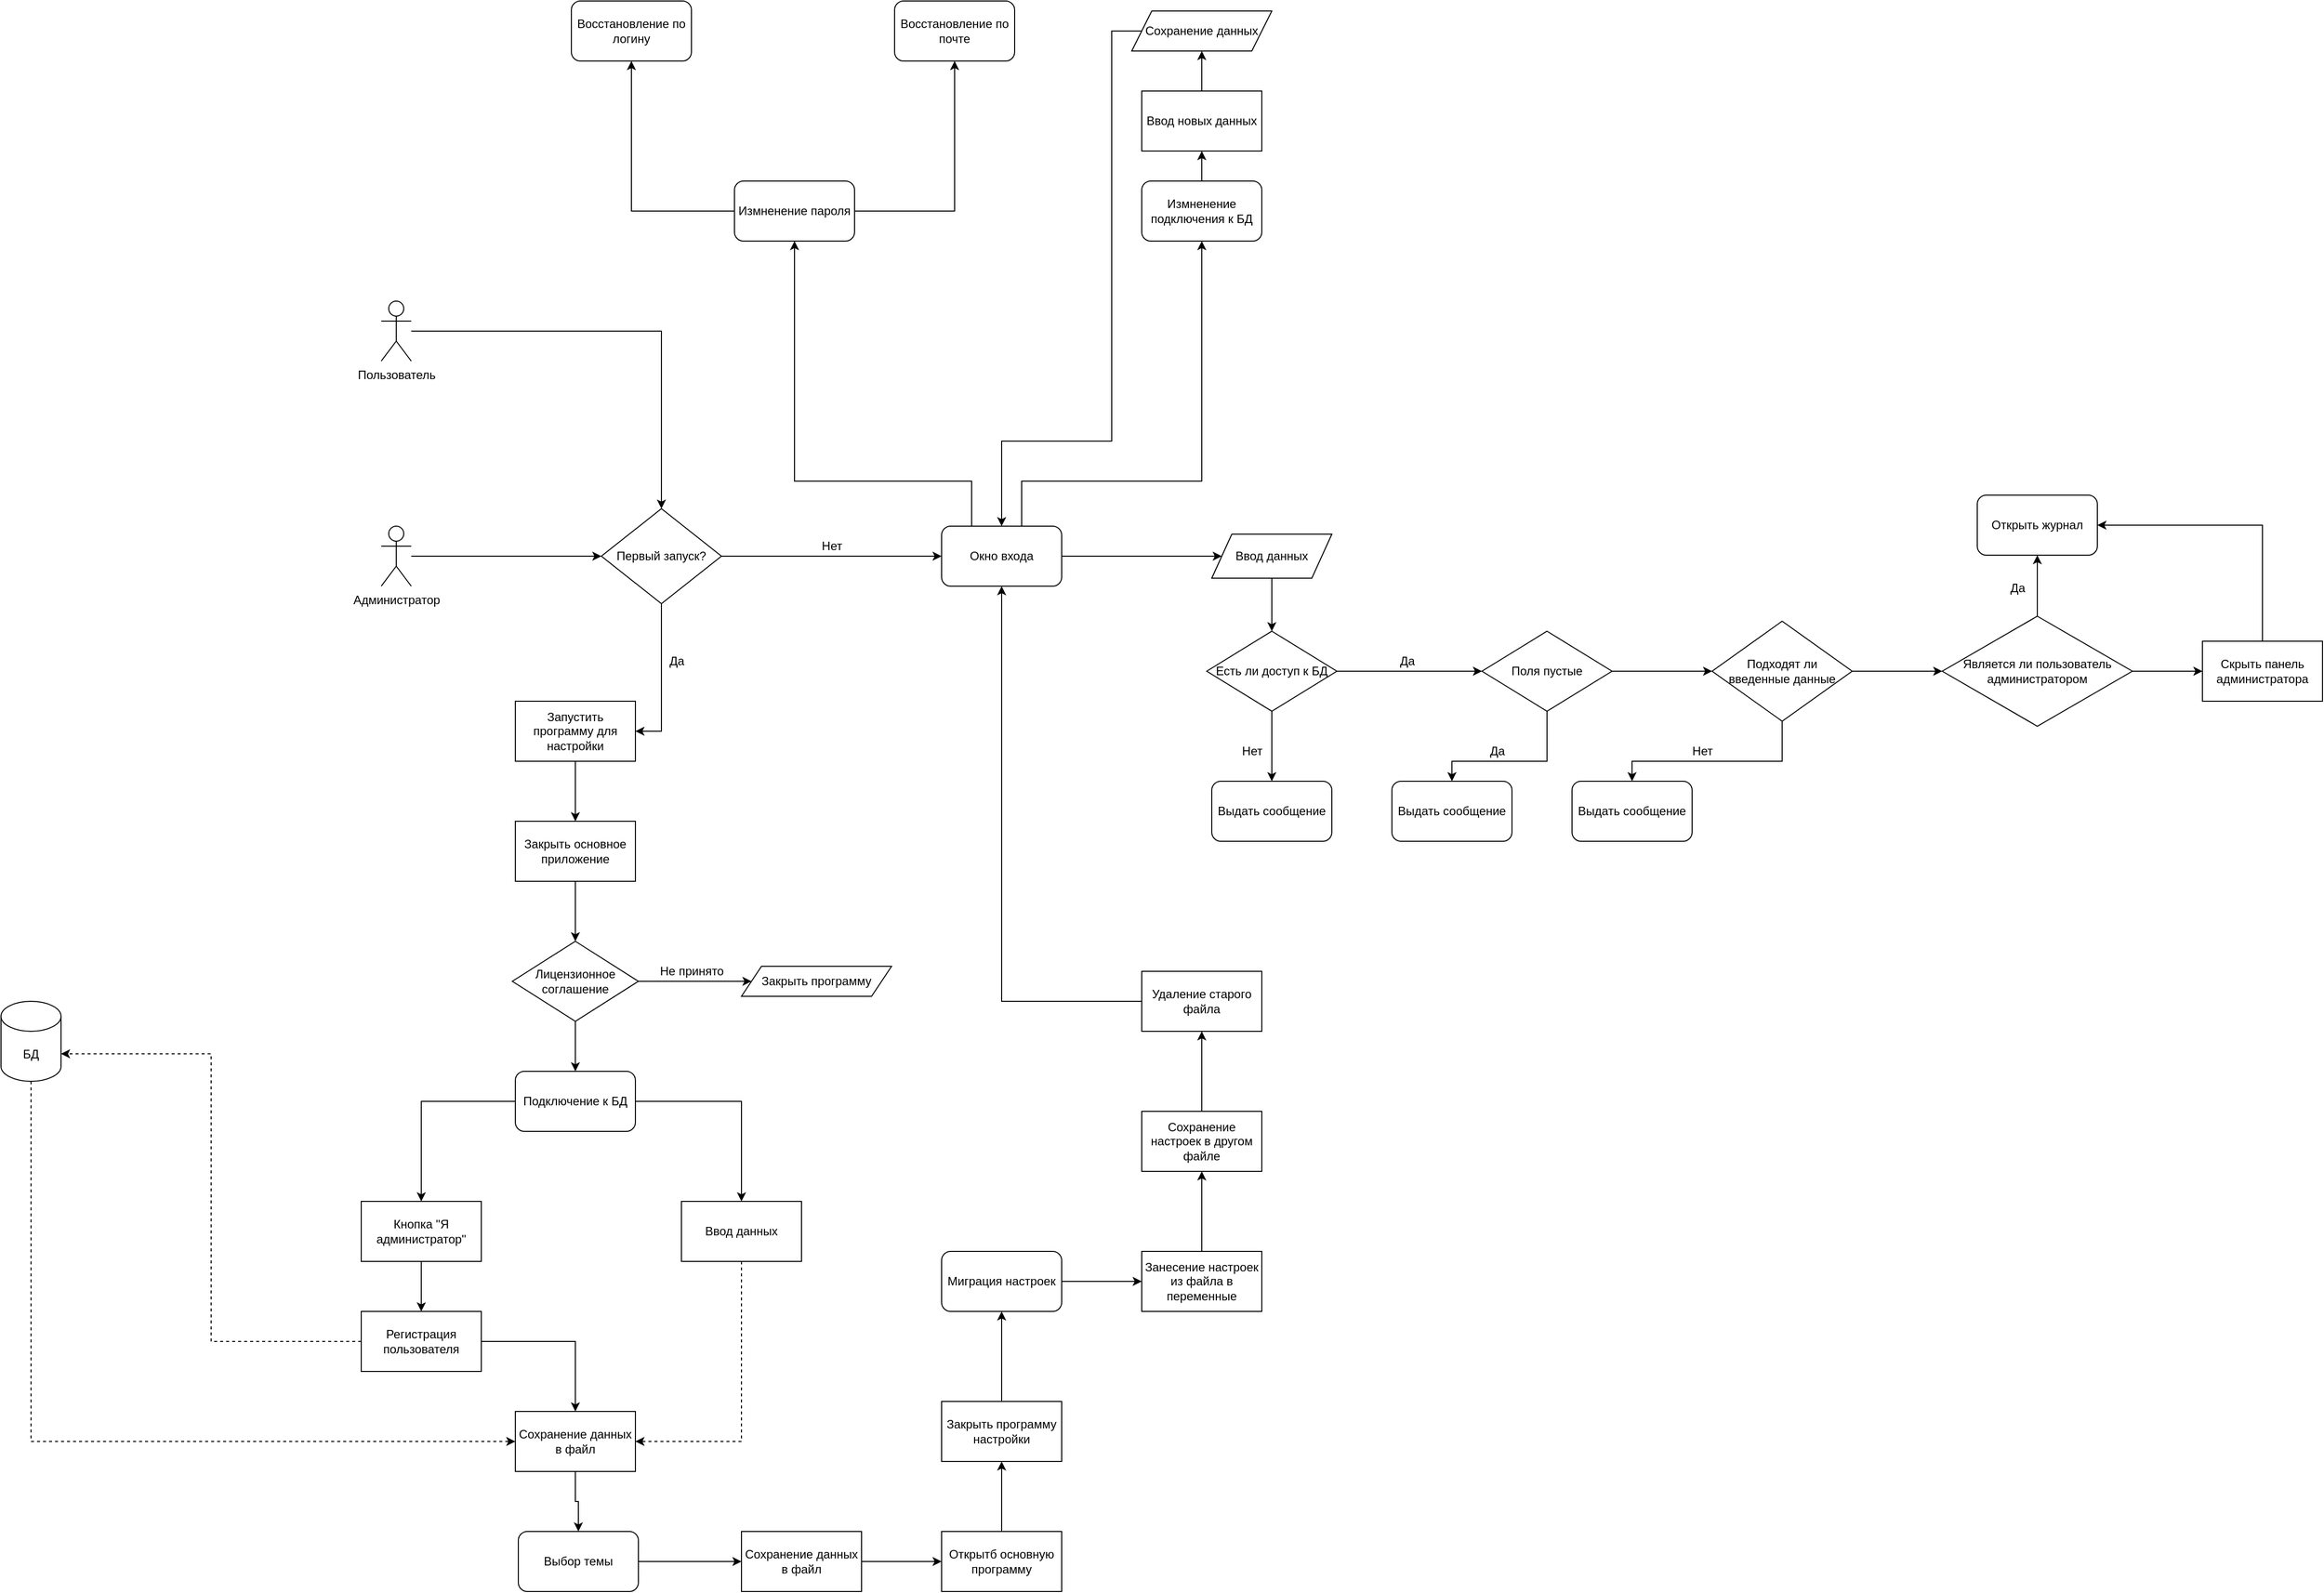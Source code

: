 <mxfile version="16.5.1" type="device"><diagram id="9CNdS9usKvHHv34EYRI7" name="Страница 1"><mxGraphModel dx="1872" dy="1071" grid="1" gridSize="10" guides="1" tooltips="1" connect="1" arrows="1" fold="1" page="1" pageScale="1" pageWidth="827" pageHeight="1169" math="0" shadow="0"><root><mxCell id="0"/><mxCell id="1" parent="0"/><mxCell id="NU9UJ8tJN-ehzKbrg0m7-15" style="edgeStyle=orthogonalEdgeStyle;rounded=0;orthogonalLoop=1;jettySize=auto;html=1;entryX=0.5;entryY=0;entryDx=0;entryDy=0;" edge="1" parent="1" source="NU9UJ8tJN-ehzKbrg0m7-1" target="NU9UJ8tJN-ehzKbrg0m7-3"><mxGeometry relative="1" as="geometry"/></mxCell><mxCell id="NU9UJ8tJN-ehzKbrg0m7-1" value="Пользователь" style="shape=umlActor;verticalLabelPosition=bottom;verticalAlign=top;html=1;outlineConnect=0;" vertex="1" parent="1"><mxGeometry x="160" y="330" width="30" height="60" as="geometry"/></mxCell><mxCell id="NU9UJ8tJN-ehzKbrg0m7-5" style="edgeStyle=orthogonalEdgeStyle;rounded=0;orthogonalLoop=1;jettySize=auto;html=1;entryX=0;entryY=0.5;entryDx=0;entryDy=0;" edge="1" parent="1" source="NU9UJ8tJN-ehzKbrg0m7-2" target="NU9UJ8tJN-ehzKbrg0m7-3"><mxGeometry relative="1" as="geometry"/></mxCell><mxCell id="NU9UJ8tJN-ehzKbrg0m7-2" value="Администратор" style="shape=umlActor;verticalLabelPosition=bottom;verticalAlign=top;html=1;outlineConnect=0;" vertex="1" parent="1"><mxGeometry x="160" y="555" width="30" height="60" as="geometry"/></mxCell><mxCell id="NU9UJ8tJN-ehzKbrg0m7-7" style="edgeStyle=orthogonalEdgeStyle;rounded=0;orthogonalLoop=1;jettySize=auto;html=1;entryX=1;entryY=0.5;entryDx=0;entryDy=0;" edge="1" parent="1" source="NU9UJ8tJN-ehzKbrg0m7-3" target="NU9UJ8tJN-ehzKbrg0m7-6"><mxGeometry relative="1" as="geometry"/></mxCell><mxCell id="NU9UJ8tJN-ehzKbrg0m7-57" style="edgeStyle=orthogonalEdgeStyle;rounded=0;orthogonalLoop=1;jettySize=auto;html=1;entryX=0;entryY=0.5;entryDx=0;entryDy=0;" edge="1" parent="1" source="NU9UJ8tJN-ehzKbrg0m7-3" target="NU9UJ8tJN-ehzKbrg0m7-56"><mxGeometry relative="1" as="geometry"/></mxCell><mxCell id="NU9UJ8tJN-ehzKbrg0m7-3" value="Первый запуск?" style="rhombus;whiteSpace=wrap;html=1;" vertex="1" parent="1"><mxGeometry x="380" y="537.5" width="120" height="95" as="geometry"/></mxCell><mxCell id="NU9UJ8tJN-ehzKbrg0m7-10" style="edgeStyle=orthogonalEdgeStyle;rounded=0;orthogonalLoop=1;jettySize=auto;html=1;entryX=0.5;entryY=0;entryDx=0;entryDy=0;" edge="1" parent="1" source="NU9UJ8tJN-ehzKbrg0m7-6" target="NU9UJ8tJN-ehzKbrg0m7-9"><mxGeometry relative="1" as="geometry"/></mxCell><mxCell id="NU9UJ8tJN-ehzKbrg0m7-6" value="Запустить программу для настройки" style="rounded=0;whiteSpace=wrap;html=1;" vertex="1" parent="1"><mxGeometry x="294" y="730" width="120" height="60" as="geometry"/></mxCell><mxCell id="NU9UJ8tJN-ehzKbrg0m7-8" value="Да" style="text;html=1;align=center;verticalAlign=middle;resizable=0;points=[];autosize=1;strokeColor=none;fillColor=none;" vertex="1" parent="1"><mxGeometry x="440" y="680" width="30" height="20" as="geometry"/></mxCell><mxCell id="NU9UJ8tJN-ehzKbrg0m7-14" style="edgeStyle=orthogonalEdgeStyle;rounded=0;orthogonalLoop=1;jettySize=auto;html=1;entryX=0.5;entryY=0;entryDx=0;entryDy=0;" edge="1" parent="1" source="NU9UJ8tJN-ehzKbrg0m7-9" target="NU9UJ8tJN-ehzKbrg0m7-13"><mxGeometry relative="1" as="geometry"/></mxCell><mxCell id="NU9UJ8tJN-ehzKbrg0m7-9" value="Закрыть основное приложение" style="rounded=0;whiteSpace=wrap;html=1;" vertex="1" parent="1"><mxGeometry x="294" y="850" width="120" height="60" as="geometry"/></mxCell><mxCell id="NU9UJ8tJN-ehzKbrg0m7-18" style="edgeStyle=orthogonalEdgeStyle;rounded=0;orthogonalLoop=1;jettySize=auto;html=1;entryX=0;entryY=0.5;entryDx=0;entryDy=0;" edge="1" parent="1" source="NU9UJ8tJN-ehzKbrg0m7-13" target="NU9UJ8tJN-ehzKbrg0m7-17"><mxGeometry relative="1" as="geometry"/></mxCell><mxCell id="NU9UJ8tJN-ehzKbrg0m7-22" style="edgeStyle=orthogonalEdgeStyle;rounded=0;orthogonalLoop=1;jettySize=auto;html=1;entryX=0.5;entryY=0;entryDx=0;entryDy=0;" edge="1" parent="1" source="NU9UJ8tJN-ehzKbrg0m7-13" target="NU9UJ8tJN-ehzKbrg0m7-21"><mxGeometry relative="1" as="geometry"/></mxCell><mxCell id="NU9UJ8tJN-ehzKbrg0m7-13" value="Лицензионное соглашение" style="rhombus;whiteSpace=wrap;html=1;" vertex="1" parent="1"><mxGeometry x="291" y="970" width="126" height="80" as="geometry"/></mxCell><mxCell id="NU9UJ8tJN-ehzKbrg0m7-17" value="Закрыть программу" style="shape=parallelogram;perimeter=parallelogramPerimeter;whiteSpace=wrap;html=1;fixedSize=1;" vertex="1" parent="1"><mxGeometry x="520" y="995" width="150" height="30" as="geometry"/></mxCell><mxCell id="NU9UJ8tJN-ehzKbrg0m7-19" value="Не принято" style="text;html=1;align=center;verticalAlign=middle;resizable=0;points=[];autosize=1;strokeColor=none;fillColor=none;" vertex="1" parent="1"><mxGeometry x="430" y="990" width="80" height="20" as="geometry"/></mxCell><mxCell id="NU9UJ8tJN-ehzKbrg0m7-26" style="edgeStyle=orthogonalEdgeStyle;rounded=0;orthogonalLoop=1;jettySize=auto;html=1;entryX=0.5;entryY=0;entryDx=0;entryDy=0;" edge="1" parent="1" source="NU9UJ8tJN-ehzKbrg0m7-21" target="NU9UJ8tJN-ehzKbrg0m7-25"><mxGeometry relative="1" as="geometry"/></mxCell><mxCell id="NU9UJ8tJN-ehzKbrg0m7-32" style="edgeStyle=orthogonalEdgeStyle;rounded=0;orthogonalLoop=1;jettySize=auto;html=1;entryX=0.5;entryY=0;entryDx=0;entryDy=0;" edge="1" parent="1" source="NU9UJ8tJN-ehzKbrg0m7-21" target="NU9UJ8tJN-ehzKbrg0m7-31"><mxGeometry relative="1" as="geometry"/></mxCell><mxCell id="NU9UJ8tJN-ehzKbrg0m7-21" value="Подключение к БД" style="rounded=1;whiteSpace=wrap;html=1;" vertex="1" parent="1"><mxGeometry x="294" y="1100" width="120" height="60" as="geometry"/></mxCell><mxCell id="NU9UJ8tJN-ehzKbrg0m7-40" style="edgeStyle=orthogonalEdgeStyle;rounded=0;orthogonalLoop=1;jettySize=auto;html=1;entryX=0;entryY=0.5;entryDx=0;entryDy=0;" edge="1" parent="1" source="NU9UJ8tJN-ehzKbrg0m7-24" target="NU9UJ8tJN-ehzKbrg0m7-39"><mxGeometry relative="1" as="geometry"/></mxCell><mxCell id="NU9UJ8tJN-ehzKbrg0m7-24" value="Выбор темы" style="rounded=1;whiteSpace=wrap;html=1;" vertex="1" parent="1"><mxGeometry x="297" y="1560" width="120" height="60" as="geometry"/></mxCell><mxCell id="NU9UJ8tJN-ehzKbrg0m7-28" style="edgeStyle=orthogonalEdgeStyle;rounded=0;orthogonalLoop=1;jettySize=auto;html=1;entryX=0.5;entryY=0;entryDx=0;entryDy=0;" edge="1" parent="1" source="NU9UJ8tJN-ehzKbrg0m7-25" target="NU9UJ8tJN-ehzKbrg0m7-27"><mxGeometry relative="1" as="geometry"/></mxCell><mxCell id="NU9UJ8tJN-ehzKbrg0m7-25" value="Кнопка &quot;Я администратор&quot;" style="rounded=0;whiteSpace=wrap;html=1;" vertex="1" parent="1"><mxGeometry x="140" y="1230" width="120" height="60" as="geometry"/></mxCell><mxCell id="NU9UJ8tJN-ehzKbrg0m7-34" style="edgeStyle=orthogonalEdgeStyle;rounded=0;orthogonalLoop=1;jettySize=auto;html=1;entryX=0.5;entryY=0;entryDx=0;entryDy=0;" edge="1" parent="1" source="NU9UJ8tJN-ehzKbrg0m7-27" target="NU9UJ8tJN-ehzKbrg0m7-33"><mxGeometry relative="1" as="geometry"/></mxCell><mxCell id="NU9UJ8tJN-ehzKbrg0m7-35" style="edgeStyle=orthogonalEdgeStyle;rounded=0;orthogonalLoop=1;jettySize=auto;html=1;entryX=1;entryY=0;entryDx=0;entryDy=52.5;entryPerimeter=0;dashed=1;" edge="1" parent="1" source="NU9UJ8tJN-ehzKbrg0m7-27" target="NU9UJ8tJN-ehzKbrg0m7-29"><mxGeometry relative="1" as="geometry"/></mxCell><mxCell id="NU9UJ8tJN-ehzKbrg0m7-27" value="Регистрация пользователя" style="rounded=0;whiteSpace=wrap;html=1;" vertex="1" parent="1"><mxGeometry x="140" y="1340" width="120" height="60" as="geometry"/></mxCell><mxCell id="NU9UJ8tJN-ehzKbrg0m7-36" style="edgeStyle=orthogonalEdgeStyle;rounded=0;orthogonalLoop=1;jettySize=auto;html=1;entryX=0;entryY=0.5;entryDx=0;entryDy=0;dashed=1;" edge="1" parent="1" source="NU9UJ8tJN-ehzKbrg0m7-29" target="NU9UJ8tJN-ehzKbrg0m7-33"><mxGeometry relative="1" as="geometry"><Array as="points"><mxPoint x="-190" y="1470"/></Array></mxGeometry></mxCell><mxCell id="NU9UJ8tJN-ehzKbrg0m7-29" value="БД" style="shape=cylinder3;whiteSpace=wrap;html=1;boundedLbl=1;backgroundOutline=1;size=15;" vertex="1" parent="1"><mxGeometry x="-220" y="1030" width="60" height="80" as="geometry"/></mxCell><mxCell id="NU9UJ8tJN-ehzKbrg0m7-37" style="edgeStyle=orthogonalEdgeStyle;rounded=0;orthogonalLoop=1;jettySize=auto;html=1;entryX=1;entryY=0.5;entryDx=0;entryDy=0;dashed=1;" edge="1" parent="1" source="NU9UJ8tJN-ehzKbrg0m7-31" target="NU9UJ8tJN-ehzKbrg0m7-33"><mxGeometry relative="1" as="geometry"><Array as="points"><mxPoint x="520" y="1470"/></Array></mxGeometry></mxCell><mxCell id="NU9UJ8tJN-ehzKbrg0m7-31" value="Ввод данных" style="rounded=0;whiteSpace=wrap;html=1;" vertex="1" parent="1"><mxGeometry x="460" y="1230" width="120" height="60" as="geometry"/></mxCell><mxCell id="NU9UJ8tJN-ehzKbrg0m7-38" style="edgeStyle=orthogonalEdgeStyle;rounded=0;orthogonalLoop=1;jettySize=auto;html=1;entryX=0.5;entryY=0;entryDx=0;entryDy=0;" edge="1" parent="1" source="NU9UJ8tJN-ehzKbrg0m7-33" target="NU9UJ8tJN-ehzKbrg0m7-24"><mxGeometry relative="1" as="geometry"/></mxCell><mxCell id="NU9UJ8tJN-ehzKbrg0m7-33" value="Сохранение данных в файл" style="rounded=0;whiteSpace=wrap;html=1;" vertex="1" parent="1"><mxGeometry x="294" y="1440" width="120" height="60" as="geometry"/></mxCell><mxCell id="NU9UJ8tJN-ehzKbrg0m7-42" style="edgeStyle=orthogonalEdgeStyle;rounded=0;orthogonalLoop=1;jettySize=auto;html=1;entryX=0;entryY=0.5;entryDx=0;entryDy=0;" edge="1" parent="1" source="NU9UJ8tJN-ehzKbrg0m7-39" target="NU9UJ8tJN-ehzKbrg0m7-41"><mxGeometry relative="1" as="geometry"/></mxCell><mxCell id="NU9UJ8tJN-ehzKbrg0m7-39" value="Сохранение данных в файл" style="rounded=0;whiteSpace=wrap;html=1;" vertex="1" parent="1"><mxGeometry x="520" y="1560" width="120" height="60" as="geometry"/></mxCell><mxCell id="NU9UJ8tJN-ehzKbrg0m7-44" style="edgeStyle=orthogonalEdgeStyle;rounded=0;orthogonalLoop=1;jettySize=auto;html=1;entryX=0.5;entryY=1;entryDx=0;entryDy=0;" edge="1" parent="1" source="NU9UJ8tJN-ehzKbrg0m7-41" target="NU9UJ8tJN-ehzKbrg0m7-43"><mxGeometry relative="1" as="geometry"/></mxCell><mxCell id="NU9UJ8tJN-ehzKbrg0m7-41" value="Открытб основную программу" style="rounded=0;whiteSpace=wrap;html=1;" vertex="1" parent="1"><mxGeometry x="720" y="1560" width="120" height="60" as="geometry"/></mxCell><mxCell id="NU9UJ8tJN-ehzKbrg0m7-47" style="edgeStyle=orthogonalEdgeStyle;rounded=0;orthogonalLoop=1;jettySize=auto;html=1;entryX=0.5;entryY=1;entryDx=0;entryDy=0;" edge="1" parent="1" source="NU9UJ8tJN-ehzKbrg0m7-43" target="NU9UJ8tJN-ehzKbrg0m7-46"><mxGeometry relative="1" as="geometry"/></mxCell><mxCell id="NU9UJ8tJN-ehzKbrg0m7-43" value="&lt;span&gt;Закрыть программу настройки&lt;/span&gt;" style="rounded=0;whiteSpace=wrap;html=1;" vertex="1" parent="1"><mxGeometry x="720" y="1430" width="120" height="60" as="geometry"/></mxCell><mxCell id="NU9UJ8tJN-ehzKbrg0m7-49" style="edgeStyle=orthogonalEdgeStyle;rounded=0;orthogonalLoop=1;jettySize=auto;html=1;entryX=0;entryY=0.5;entryDx=0;entryDy=0;" edge="1" parent="1" source="NU9UJ8tJN-ehzKbrg0m7-46" target="NU9UJ8tJN-ehzKbrg0m7-48"><mxGeometry relative="1" as="geometry"/></mxCell><mxCell id="NU9UJ8tJN-ehzKbrg0m7-46" value="Миграция настроек" style="rounded=1;whiteSpace=wrap;html=1;" vertex="1" parent="1"><mxGeometry x="720" y="1280" width="120" height="60" as="geometry"/></mxCell><mxCell id="NU9UJ8tJN-ehzKbrg0m7-51" style="edgeStyle=orthogonalEdgeStyle;rounded=0;orthogonalLoop=1;jettySize=auto;html=1;entryX=0.5;entryY=1;entryDx=0;entryDy=0;" edge="1" parent="1" source="NU9UJ8tJN-ehzKbrg0m7-48" target="NU9UJ8tJN-ehzKbrg0m7-50"><mxGeometry relative="1" as="geometry"/></mxCell><mxCell id="NU9UJ8tJN-ehzKbrg0m7-48" value="Занесение настроек из файла в переменные" style="rounded=0;whiteSpace=wrap;html=1;" vertex="1" parent="1"><mxGeometry x="920" y="1280" width="120" height="60" as="geometry"/></mxCell><mxCell id="NU9UJ8tJN-ehzKbrg0m7-53" style="edgeStyle=orthogonalEdgeStyle;rounded=0;orthogonalLoop=1;jettySize=auto;html=1;entryX=0.5;entryY=1;entryDx=0;entryDy=0;" edge="1" parent="1" source="NU9UJ8tJN-ehzKbrg0m7-50" target="NU9UJ8tJN-ehzKbrg0m7-52"><mxGeometry relative="1" as="geometry"/></mxCell><mxCell id="NU9UJ8tJN-ehzKbrg0m7-50" value="Сохранение настроек в другом файле" style="rounded=0;whiteSpace=wrap;html=1;" vertex="1" parent="1"><mxGeometry x="920" y="1140" width="120" height="60" as="geometry"/></mxCell><mxCell id="NU9UJ8tJN-ehzKbrg0m7-55" style="edgeStyle=orthogonalEdgeStyle;rounded=0;orthogonalLoop=1;jettySize=auto;html=1;entryX=0.5;entryY=1;entryDx=0;entryDy=0;" edge="1" parent="1" source="NU9UJ8tJN-ehzKbrg0m7-52" target="NU9UJ8tJN-ehzKbrg0m7-56"><mxGeometry relative="1" as="geometry"><mxPoint x="840" y="585" as="targetPoint"/><Array as="points"><mxPoint x="780" y="1030"/></Array></mxGeometry></mxCell><mxCell id="NU9UJ8tJN-ehzKbrg0m7-52" value="Удаление старого файла" style="rounded=0;whiteSpace=wrap;html=1;" vertex="1" parent="1"><mxGeometry x="920" y="1000" width="120" height="60" as="geometry"/></mxCell><mxCell id="NU9UJ8tJN-ehzKbrg0m7-60" style="edgeStyle=orthogonalEdgeStyle;rounded=0;orthogonalLoop=1;jettySize=auto;html=1;exitX=0.25;exitY=0;exitDx=0;exitDy=0;entryX=0.5;entryY=1;entryDx=0;entryDy=0;" edge="1" parent="1" source="NU9UJ8tJN-ehzKbrg0m7-56" target="NU9UJ8tJN-ehzKbrg0m7-59"><mxGeometry relative="1" as="geometry"><Array as="points"><mxPoint x="750" y="510"/><mxPoint x="573" y="510"/></Array></mxGeometry></mxCell><mxCell id="NU9UJ8tJN-ehzKbrg0m7-66" style="edgeStyle=orthogonalEdgeStyle;rounded=0;orthogonalLoop=1;jettySize=auto;html=1;entryX=0.5;entryY=1;entryDx=0;entryDy=0;exitX=0.75;exitY=0;exitDx=0;exitDy=0;" edge="1" parent="1" source="NU9UJ8tJN-ehzKbrg0m7-56" target="NU9UJ8tJN-ehzKbrg0m7-65"><mxGeometry relative="1" as="geometry"><Array as="points"><mxPoint x="800" y="555"/><mxPoint x="800" y="510"/><mxPoint x="980" y="510"/></Array></mxGeometry></mxCell><mxCell id="NU9UJ8tJN-ehzKbrg0m7-75" style="edgeStyle=orthogonalEdgeStyle;rounded=0;orthogonalLoop=1;jettySize=auto;html=1;entryX=0;entryY=0.5;entryDx=0;entryDy=0;" edge="1" parent="1" source="NU9UJ8tJN-ehzKbrg0m7-56" target="NU9UJ8tJN-ehzKbrg0m7-74"><mxGeometry relative="1" as="geometry"/></mxCell><mxCell id="NU9UJ8tJN-ehzKbrg0m7-56" value="Окно входа" style="rounded=1;whiteSpace=wrap;html=1;" vertex="1" parent="1"><mxGeometry x="720" y="555" width="120" height="60" as="geometry"/></mxCell><mxCell id="NU9UJ8tJN-ehzKbrg0m7-58" value="Нет" style="text;html=1;align=center;verticalAlign=middle;resizable=0;points=[];autosize=1;strokeColor=none;fillColor=none;" vertex="1" parent="1"><mxGeometry x="590" y="565" width="40" height="20" as="geometry"/></mxCell><mxCell id="NU9UJ8tJN-ehzKbrg0m7-63" style="edgeStyle=orthogonalEdgeStyle;rounded=0;orthogonalLoop=1;jettySize=auto;html=1;entryX=0.5;entryY=1;entryDx=0;entryDy=0;" edge="1" parent="1" source="NU9UJ8tJN-ehzKbrg0m7-59" target="NU9UJ8tJN-ehzKbrg0m7-61"><mxGeometry relative="1" as="geometry"/></mxCell><mxCell id="NU9UJ8tJN-ehzKbrg0m7-64" style="edgeStyle=orthogonalEdgeStyle;rounded=0;orthogonalLoop=1;jettySize=auto;html=1;entryX=0.5;entryY=1;entryDx=0;entryDy=0;" edge="1" parent="1" source="NU9UJ8tJN-ehzKbrg0m7-59" target="NU9UJ8tJN-ehzKbrg0m7-62"><mxGeometry relative="1" as="geometry"/></mxCell><mxCell id="NU9UJ8tJN-ehzKbrg0m7-59" value="Измненение пароля" style="rounded=1;whiteSpace=wrap;html=1;" vertex="1" parent="1"><mxGeometry x="513" y="210" width="120" height="60" as="geometry"/></mxCell><mxCell id="NU9UJ8tJN-ehzKbrg0m7-61" value="Восстановление по логину" style="rounded=1;whiteSpace=wrap;html=1;" vertex="1" parent="1"><mxGeometry x="350" y="30" width="120" height="60" as="geometry"/></mxCell><mxCell id="NU9UJ8tJN-ehzKbrg0m7-62" value="Восстановление по почте" style="rounded=1;whiteSpace=wrap;html=1;" vertex="1" parent="1"><mxGeometry x="673" y="30" width="120" height="60" as="geometry"/></mxCell><mxCell id="NU9UJ8tJN-ehzKbrg0m7-71" style="edgeStyle=orthogonalEdgeStyle;rounded=0;orthogonalLoop=1;jettySize=auto;html=1;exitX=0.5;exitY=0;exitDx=0;exitDy=0;entryX=0.5;entryY=1;entryDx=0;entryDy=0;" edge="1" parent="1" source="NU9UJ8tJN-ehzKbrg0m7-65" target="NU9UJ8tJN-ehzKbrg0m7-68"><mxGeometry relative="1" as="geometry"/></mxCell><mxCell id="NU9UJ8tJN-ehzKbrg0m7-65" value="Измненение подключения к БД" style="rounded=1;whiteSpace=wrap;html=1;" vertex="1" parent="1"><mxGeometry x="920" y="210" width="120" height="60" as="geometry"/></mxCell><mxCell id="NU9UJ8tJN-ehzKbrg0m7-70" style="edgeStyle=orthogonalEdgeStyle;rounded=0;orthogonalLoop=1;jettySize=auto;html=1;entryX=0.5;entryY=1;entryDx=0;entryDy=0;" edge="1" parent="1" source="NU9UJ8tJN-ehzKbrg0m7-68" target="NU9UJ8tJN-ehzKbrg0m7-69"><mxGeometry relative="1" as="geometry"/></mxCell><mxCell id="NU9UJ8tJN-ehzKbrg0m7-68" value="Ввод новых данных" style="rounded=0;whiteSpace=wrap;html=1;" vertex="1" parent="1"><mxGeometry x="920" y="120" width="120" height="60" as="geometry"/></mxCell><mxCell id="NU9UJ8tJN-ehzKbrg0m7-73" style="edgeStyle=orthogonalEdgeStyle;rounded=0;orthogonalLoop=1;jettySize=auto;html=1;entryX=0.5;entryY=0;entryDx=0;entryDy=0;" edge="1" parent="1" source="NU9UJ8tJN-ehzKbrg0m7-69" target="NU9UJ8tJN-ehzKbrg0m7-56"><mxGeometry relative="1" as="geometry"><Array as="points"><mxPoint x="890" y="60"/><mxPoint x="890" y="470"/><mxPoint x="780" y="470"/></Array></mxGeometry></mxCell><mxCell id="NU9UJ8tJN-ehzKbrg0m7-69" value="&lt;span&gt;Сохранение данных&lt;/span&gt;" style="shape=parallelogram;perimeter=parallelogramPerimeter;whiteSpace=wrap;html=1;fixedSize=1;" vertex="1" parent="1"><mxGeometry x="910" y="40" width="140" height="40" as="geometry"/></mxCell><mxCell id="NU9UJ8tJN-ehzKbrg0m7-77" style="edgeStyle=orthogonalEdgeStyle;rounded=0;orthogonalLoop=1;jettySize=auto;html=1;entryX=0.5;entryY=0;entryDx=0;entryDy=0;" edge="1" parent="1" source="NU9UJ8tJN-ehzKbrg0m7-74" target="NU9UJ8tJN-ehzKbrg0m7-76"><mxGeometry relative="1" as="geometry"/></mxCell><mxCell id="NU9UJ8tJN-ehzKbrg0m7-74" value="Ввод данных" style="shape=parallelogram;perimeter=parallelogramPerimeter;whiteSpace=wrap;html=1;fixedSize=1;" vertex="1" parent="1"><mxGeometry x="990" y="563" width="120" height="44" as="geometry"/></mxCell><mxCell id="NU9UJ8tJN-ehzKbrg0m7-79" style="edgeStyle=orthogonalEdgeStyle;rounded=0;orthogonalLoop=1;jettySize=auto;html=1;entryX=0.5;entryY=0;entryDx=0;entryDy=0;" edge="1" parent="1" source="NU9UJ8tJN-ehzKbrg0m7-76" target="NU9UJ8tJN-ehzKbrg0m7-78"><mxGeometry relative="1" as="geometry"/></mxCell><mxCell id="NU9UJ8tJN-ehzKbrg0m7-100" style="edgeStyle=orthogonalEdgeStyle;rounded=0;orthogonalLoop=1;jettySize=auto;html=1;entryX=0;entryY=0.5;entryDx=0;entryDy=0;" edge="1" parent="1" source="NU9UJ8tJN-ehzKbrg0m7-76" target="NU9UJ8tJN-ehzKbrg0m7-99"><mxGeometry relative="1" as="geometry"/></mxCell><mxCell id="NU9UJ8tJN-ehzKbrg0m7-76" value="Есть ли доступ к БД" style="rhombus;whiteSpace=wrap;html=1;" vertex="1" parent="1"><mxGeometry x="985" y="660" width="130" height="80" as="geometry"/></mxCell><mxCell id="NU9UJ8tJN-ehzKbrg0m7-78" value="Выдать сообщение" style="rounded=1;whiteSpace=wrap;html=1;" vertex="1" parent="1"><mxGeometry x="990" y="810" width="120" height="60" as="geometry"/></mxCell><mxCell id="NU9UJ8tJN-ehzKbrg0m7-80" value="Да" style="text;html=1;align=center;verticalAlign=middle;resizable=0;points=[];autosize=1;strokeColor=none;fillColor=none;" vertex="1" parent="1"><mxGeometry x="1170" y="680" width="30" height="20" as="geometry"/></mxCell><mxCell id="NU9UJ8tJN-ehzKbrg0m7-105" style="edgeStyle=orthogonalEdgeStyle;rounded=0;orthogonalLoop=1;jettySize=auto;html=1;entryX=0.5;entryY=1;entryDx=0;entryDy=0;" edge="1" parent="1" source="NU9UJ8tJN-ehzKbrg0m7-82" target="NU9UJ8tJN-ehzKbrg0m7-104"><mxGeometry relative="1" as="geometry"/></mxCell><mxCell id="NU9UJ8tJN-ehzKbrg0m7-107" style="edgeStyle=orthogonalEdgeStyle;rounded=0;orthogonalLoop=1;jettySize=auto;html=1;entryX=0;entryY=0.5;entryDx=0;entryDy=0;" edge="1" parent="1" source="NU9UJ8tJN-ehzKbrg0m7-82" target="NU9UJ8tJN-ehzKbrg0m7-106"><mxGeometry relative="1" as="geometry"/></mxCell><mxCell id="NU9UJ8tJN-ehzKbrg0m7-82" value="Является ли пользователь администратором" style="rhombus;whiteSpace=wrap;html=1;" vertex="1" parent="1"><mxGeometry x="1720" y="645" width="190" height="110" as="geometry"/></mxCell><mxCell id="NU9UJ8tJN-ehzKbrg0m7-84" value="Нет" style="text;html=1;align=center;verticalAlign=middle;resizable=0;points=[];autosize=1;strokeColor=none;fillColor=none;" vertex="1" parent="1"><mxGeometry x="1010" y="770" width="40" height="20" as="geometry"/></mxCell><mxCell id="NU9UJ8tJN-ehzKbrg0m7-85" value="Выдать сообщение" style="rounded=1;whiteSpace=wrap;html=1;" vertex="1" parent="1"><mxGeometry x="1170" y="810" width="120" height="60" as="geometry"/></mxCell><mxCell id="NU9UJ8tJN-ehzKbrg0m7-87" value="Да" style="text;html=1;align=center;verticalAlign=middle;resizable=0;points=[];autosize=1;strokeColor=none;fillColor=none;" vertex="1" parent="1"><mxGeometry x="1260" y="770" width="30" height="20" as="geometry"/></mxCell><mxCell id="NU9UJ8tJN-ehzKbrg0m7-94" style="edgeStyle=orthogonalEdgeStyle;rounded=0;orthogonalLoop=1;jettySize=auto;html=1;entryX=0.5;entryY=0;entryDx=0;entryDy=0;" edge="1" parent="1" source="NU9UJ8tJN-ehzKbrg0m7-89" target="NU9UJ8tJN-ehzKbrg0m7-93"><mxGeometry relative="1" as="geometry"><Array as="points"><mxPoint x="1560" y="790"/><mxPoint x="1410" y="790"/></Array></mxGeometry></mxCell><mxCell id="NU9UJ8tJN-ehzKbrg0m7-103" style="edgeStyle=orthogonalEdgeStyle;rounded=0;orthogonalLoop=1;jettySize=auto;html=1;entryX=0;entryY=0.5;entryDx=0;entryDy=0;" edge="1" parent="1" source="NU9UJ8tJN-ehzKbrg0m7-89" target="NU9UJ8tJN-ehzKbrg0m7-82"><mxGeometry relative="1" as="geometry"/></mxCell><mxCell id="NU9UJ8tJN-ehzKbrg0m7-89" value="Подходят ли&lt;br&gt;введенные данные" style="rhombus;whiteSpace=wrap;html=1;" vertex="1" parent="1"><mxGeometry x="1490" y="650" width="140" height="100" as="geometry"/></mxCell><mxCell id="NU9UJ8tJN-ehzKbrg0m7-93" value="Выдать сообщение" style="rounded=1;whiteSpace=wrap;html=1;" vertex="1" parent="1"><mxGeometry x="1350" y="810" width="120" height="60" as="geometry"/></mxCell><mxCell id="NU9UJ8tJN-ehzKbrg0m7-95" value="Нет" style="text;html=1;align=center;verticalAlign=middle;resizable=0;points=[];autosize=1;strokeColor=none;fillColor=none;" vertex="1" parent="1"><mxGeometry x="1460" y="770" width="40" height="20" as="geometry"/></mxCell><mxCell id="NU9UJ8tJN-ehzKbrg0m7-96" value="Да" style="text;html=1;align=center;verticalAlign=middle;resizable=0;points=[];autosize=1;strokeColor=none;fillColor=none;" vertex="1" parent="1"><mxGeometry x="1780" y="607" width="30" height="20" as="geometry"/></mxCell><mxCell id="NU9UJ8tJN-ehzKbrg0m7-101" style="edgeStyle=orthogonalEdgeStyle;rounded=0;orthogonalLoop=1;jettySize=auto;html=1;entryX=0.5;entryY=0;entryDx=0;entryDy=0;" edge="1" parent="1" source="NU9UJ8tJN-ehzKbrg0m7-99" target="NU9UJ8tJN-ehzKbrg0m7-85"><mxGeometry relative="1" as="geometry"><Array as="points"><mxPoint x="1325" y="790"/><mxPoint x="1230" y="790"/></Array></mxGeometry></mxCell><mxCell id="NU9UJ8tJN-ehzKbrg0m7-102" style="edgeStyle=orthogonalEdgeStyle;rounded=0;orthogonalLoop=1;jettySize=auto;html=1;entryX=0;entryY=0.5;entryDx=0;entryDy=0;" edge="1" parent="1" source="NU9UJ8tJN-ehzKbrg0m7-99" target="NU9UJ8tJN-ehzKbrg0m7-89"><mxGeometry relative="1" as="geometry"/></mxCell><mxCell id="NU9UJ8tJN-ehzKbrg0m7-99" value="Поля пустые" style="rhombus;whiteSpace=wrap;html=1;" vertex="1" parent="1"><mxGeometry x="1260" y="660" width="130" height="80" as="geometry"/></mxCell><mxCell id="NU9UJ8tJN-ehzKbrg0m7-104" value="Открыть журнал" style="rounded=1;whiteSpace=wrap;html=1;" vertex="1" parent="1"><mxGeometry x="1755" y="524" width="120" height="60" as="geometry"/></mxCell><mxCell id="NU9UJ8tJN-ehzKbrg0m7-108" style="edgeStyle=orthogonalEdgeStyle;rounded=0;orthogonalLoop=1;jettySize=auto;html=1;entryX=1;entryY=0.5;entryDx=0;entryDy=0;" edge="1" parent="1" source="NU9UJ8tJN-ehzKbrg0m7-106" target="NU9UJ8tJN-ehzKbrg0m7-104"><mxGeometry relative="1" as="geometry"><Array as="points"><mxPoint x="2040" y="554"/></Array></mxGeometry></mxCell><mxCell id="NU9UJ8tJN-ehzKbrg0m7-106" value="Скрыть панель администратора" style="rounded=0;whiteSpace=wrap;html=1;" vertex="1" parent="1"><mxGeometry x="1980" y="670" width="120" height="60" as="geometry"/></mxCell></root></mxGraphModel></diagram></mxfile>